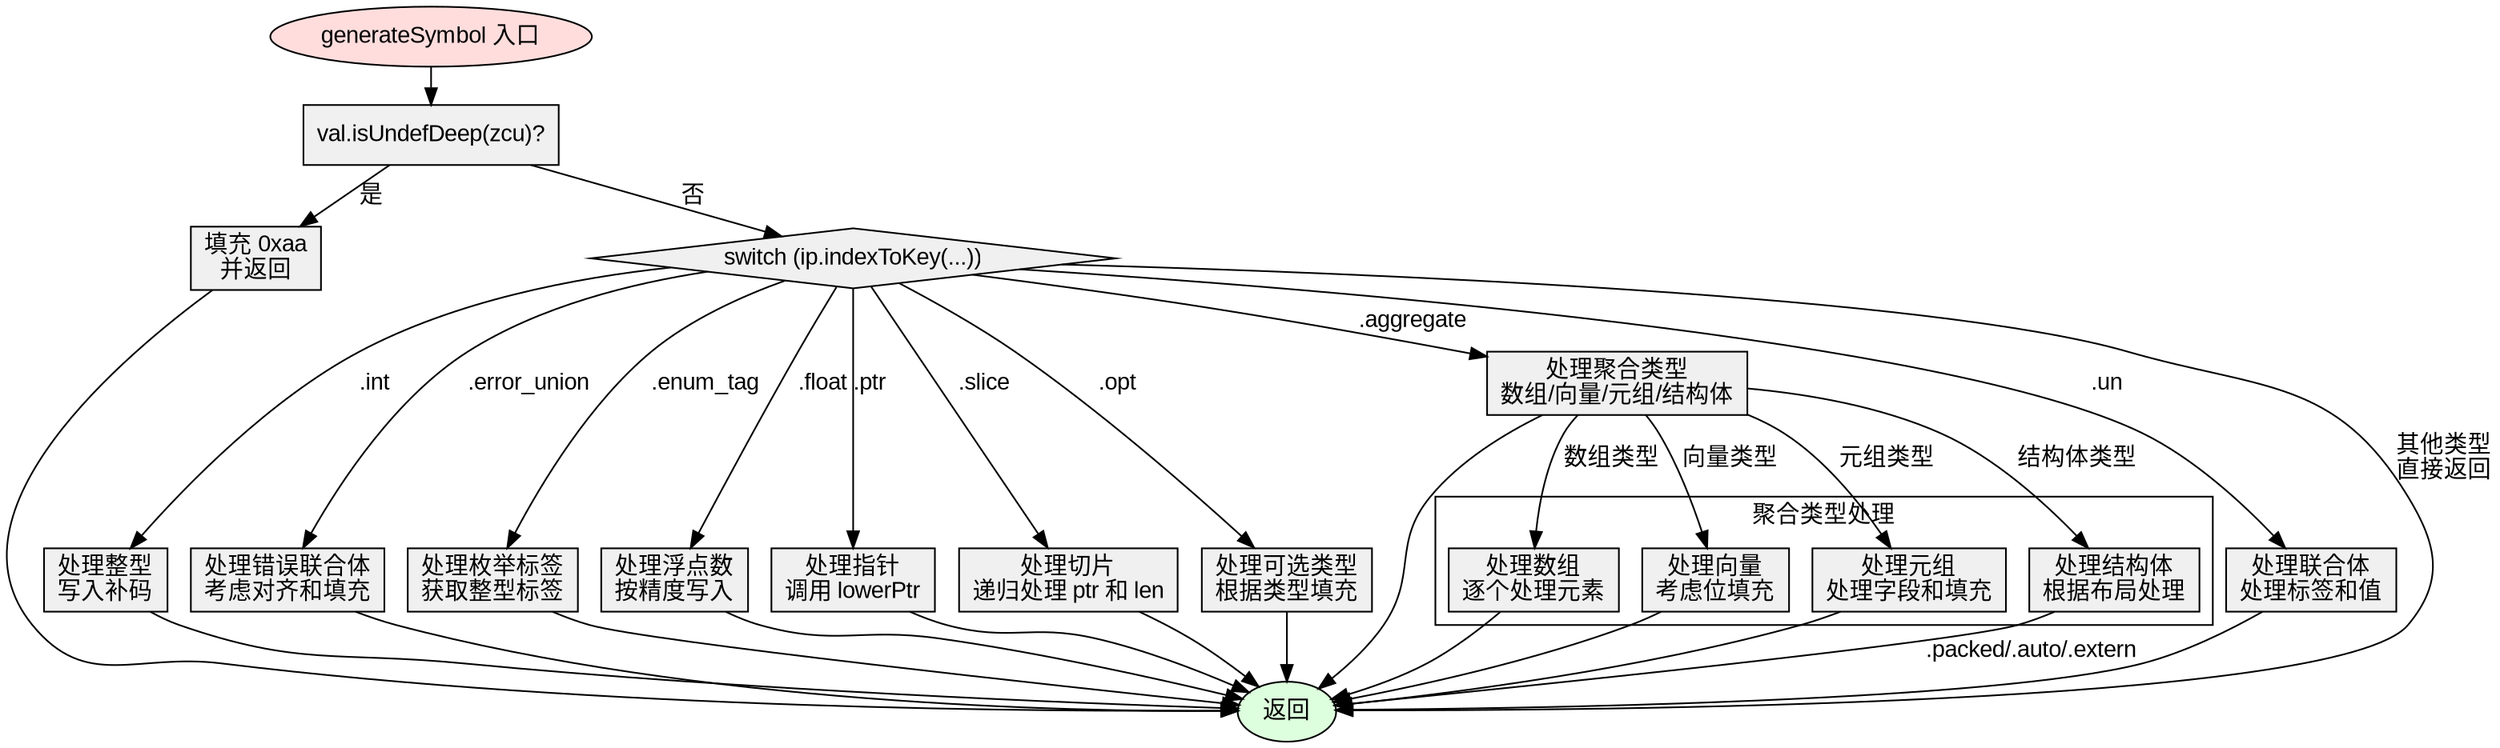 
digraph generateSymbol {
    graph [fontname="Arial", nodesep=0.2, ranksep=0.3];
    node [fontname="Arial", shape=rectangle, style=filled, fillcolor="#f0f0f0"];
    edge [fontname="Arial"];

    start [label="generateSymbol 入口", shape=ellipse, fillcolor="#ffdddd"];
    check_undef [label="val.isUndefDeep(zcu)?"];
    handle_undef [label="填充 0xaa\n并返回", shape=box];
    main_switch [label="switch (ip.indexToKey(...))", shape=diamond];
    int_type [label="处理整型\n写入补码", shape=box];
    error_union [label="处理错误联合体\n考虑对齐和填充", shape=box];
    enum_tag [label="处理枚举标签\n获取整型标签", shape=box];
    float [label="处理浮点数\n按精度写入", shape=box];
    ptr [label="处理指针\n调用 lowerPtr", shape=box];
    slice [label="处理切片\n递归处理 ptr 和 len", shape=box];
    opt [label="处理可选类型\n根据类型填充", shape=box];
    aggregate [label="处理聚合类型\n数组/向量/元组/结构体", shape=box];
    un [label="处理联合体\n处理标签和值", shape=box];
    end [label="返回", shape=ellipse, fillcolor="#ddffdd"];

    start -> check_undef;
    check_undef -> handle_undef [label="是"];
    check_undef -> main_switch [label="否"];

    handle_undef -> end;

    main_switch -> int_type [label=".int"];
    main_switch -> error_union [label=".error_union"];
    main_switch -> enum_tag [label=".enum_tag"];
    main_switch -> float [label=".float"];
    main_switch -> ptr [label=".ptr"];
    main_switch -> slice [label=".slice"];
    main_switch -> opt [label=".opt"];
    main_switch -> aggregate [label=".aggregate"];
    main_switch -> un [label=".un"];
    main_switch -> end [label="其他类型\n直接返回"];

    int_type -> end;
    error_union -> end;
    enum_tag -> end;
    float -> end;
    ptr -> end;
    slice -> end;
    opt -> end;
    un -> end;

    aggregate -> array_type [label="数组类型"];
    aggregate -> vector_type [label="向量类型"];
    aggregate -> tuple_type [label="元组类型"];
    aggregate -> struct_type [label="结构体类型"];
    aggregate -> end;

    subgraph cluster_aggregate {
        label="聚合类型处理";
        array_type [label="处理数组\n逐个处理元素", shape=box];
        vector_type [label="处理向量\n考虑位填充", shape=box];
        tuple_type [label="处理元组\n处理字段和填充", shape=box];
        struct_type [label="处理结构体\n根据布局处理", shape=box];
    }

    array_type -> end;
    vector_type -> end;
    tuple_type -> end;
    struct_type -> end [label=".packed/.auto/.extern"];
}
